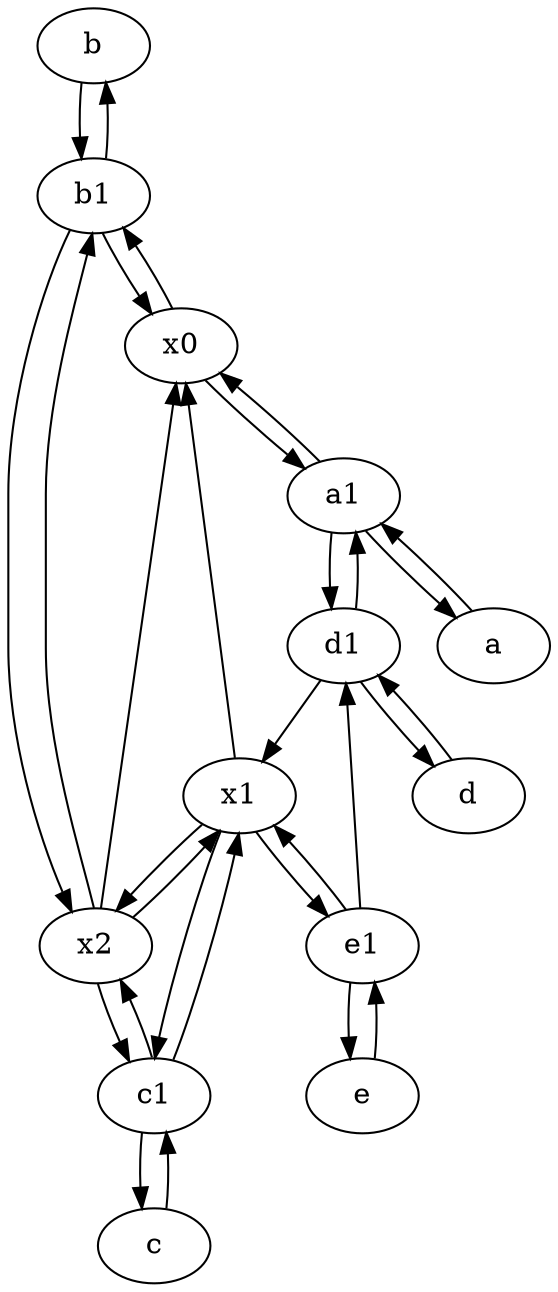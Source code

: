 digraph  {
	b [pos="50,20!"];
	x2;
	b1 [pos="45,20!"];
	d1 [pos="25,30!"];
	d [pos="20,30!"];
	c1 [pos="30,15!"];
	c [pos="20,10!"];
	x0;
	e [pos="30,50!"];
	a1 [pos="40,15!"];
	a [pos="40,10!"];
	x1;
	e1 [pos="25,45!"];
	b1 -> b;
	x1 -> c1;
	b1 -> x0;
	e1 -> e;
	x1 -> e1;
	a -> a1;
	x0 -> a1;
	a1 -> x0;
	c1 -> x2;
	x0 -> b1;
	b -> b1;
	e1 -> x1;
	b1 -> x2;
	d1 -> a1;
	d -> d1;
	d1 -> x1;
	x1 -> x0;
	x2 -> x0;
	d1 -> d;
	c -> c1;
	c1 -> c;
	a1 -> a;
	x2 -> b1;
	e1 -> d1;
	e -> e1;
	x2 -> x1;
	x1 -> x2;
	c1 -> x1;
	a1 -> d1;
	x2 -> c1;

	}